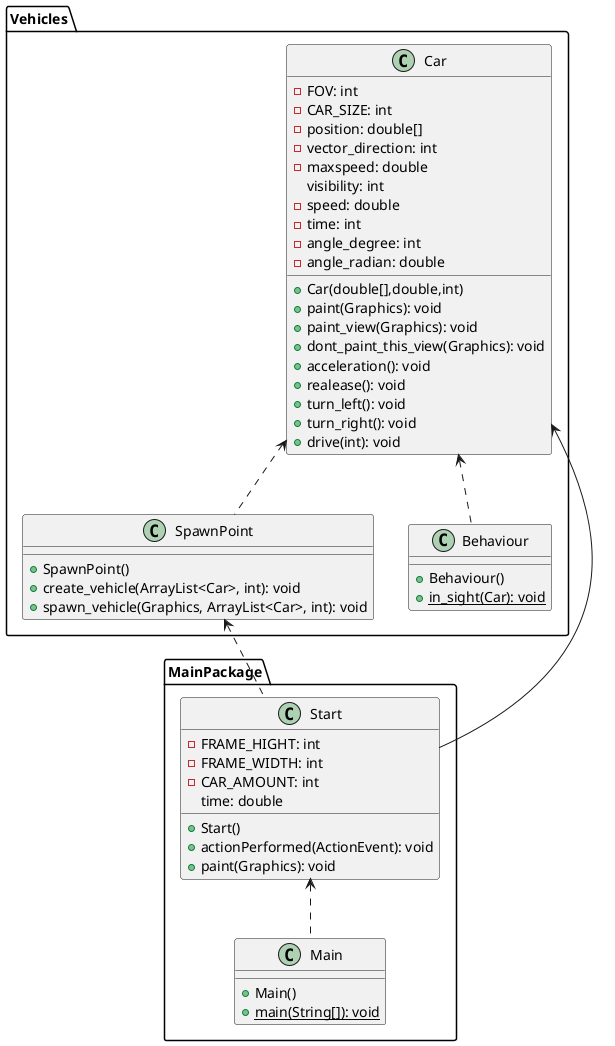 @startuml
'https://plantuml.com/class-diagram

package MainPackage{

class Main{
    + Main()
    + {static} main(String[]): void
}

class Start{
    - FRAME_HIGHT: int
    - FRAME_WIDTH: int
    - CAR_AMOUNT: int
    time: double

    + Start()
    + actionPerformed(ActionEvent): void
    + paint(Graphics): void
}
}

package Vehicles{
class Car{
    - FOV: int
    - CAR_SIZE: int
    - position: double[]
    - vector_direction: int
    - maxspeed: double
    visibility: int
    - speed: double
    - time: int
    - angle_degree: int
    - angle_radian: double

    + Car(double[],double,int)
    + paint(Graphics): void
    + paint_view(Graphics): void
    + dont_paint_this_view(Graphics): void
    + acceleration(): void
    + realease(): void
    + turn_left(): void
    + turn_right(): void
    + drive(int): void
}

class SpawnPoint{
    + SpawnPoint()
    + create_vehicle(ArrayList<Car>, int): void
    + spawn_vehicle(Graphics, ArrayList<Car>, int): void
}

class Behaviour{
    + Behaviour()
    + {static} in_sight(Car): void
}

}

    Car <-- Start
    Car <.. SpawnPoint
    Car <.. Behaviour
    SpawnPoint <.. Start
    Start <.. Main

@enduml